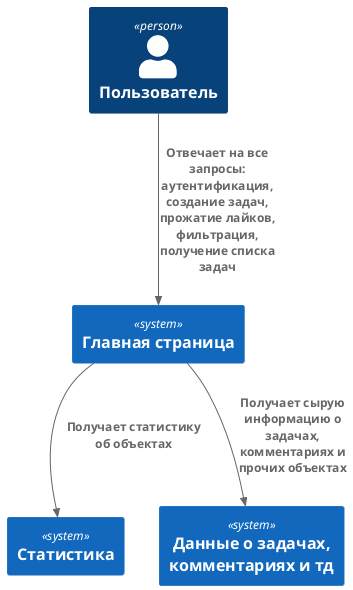 @startuml
!include <C4/C4_Context>

Person(user, "Пользователь")

System(main, "Главная страница")
System(stats, "Статистика")
System(data, "Данные о задачах, комментариях и тд")

Rel(user, main, "Отвечает на все запросы: аутентификация, создание задач, прожатие лайков, фильтрация, получение списка задач")
Rel(main, data, "Получает сырую информацию о задачах, комментариях и прочих объектах")
Rel(main, stats, "Получает статистику об объектах")
@enduml